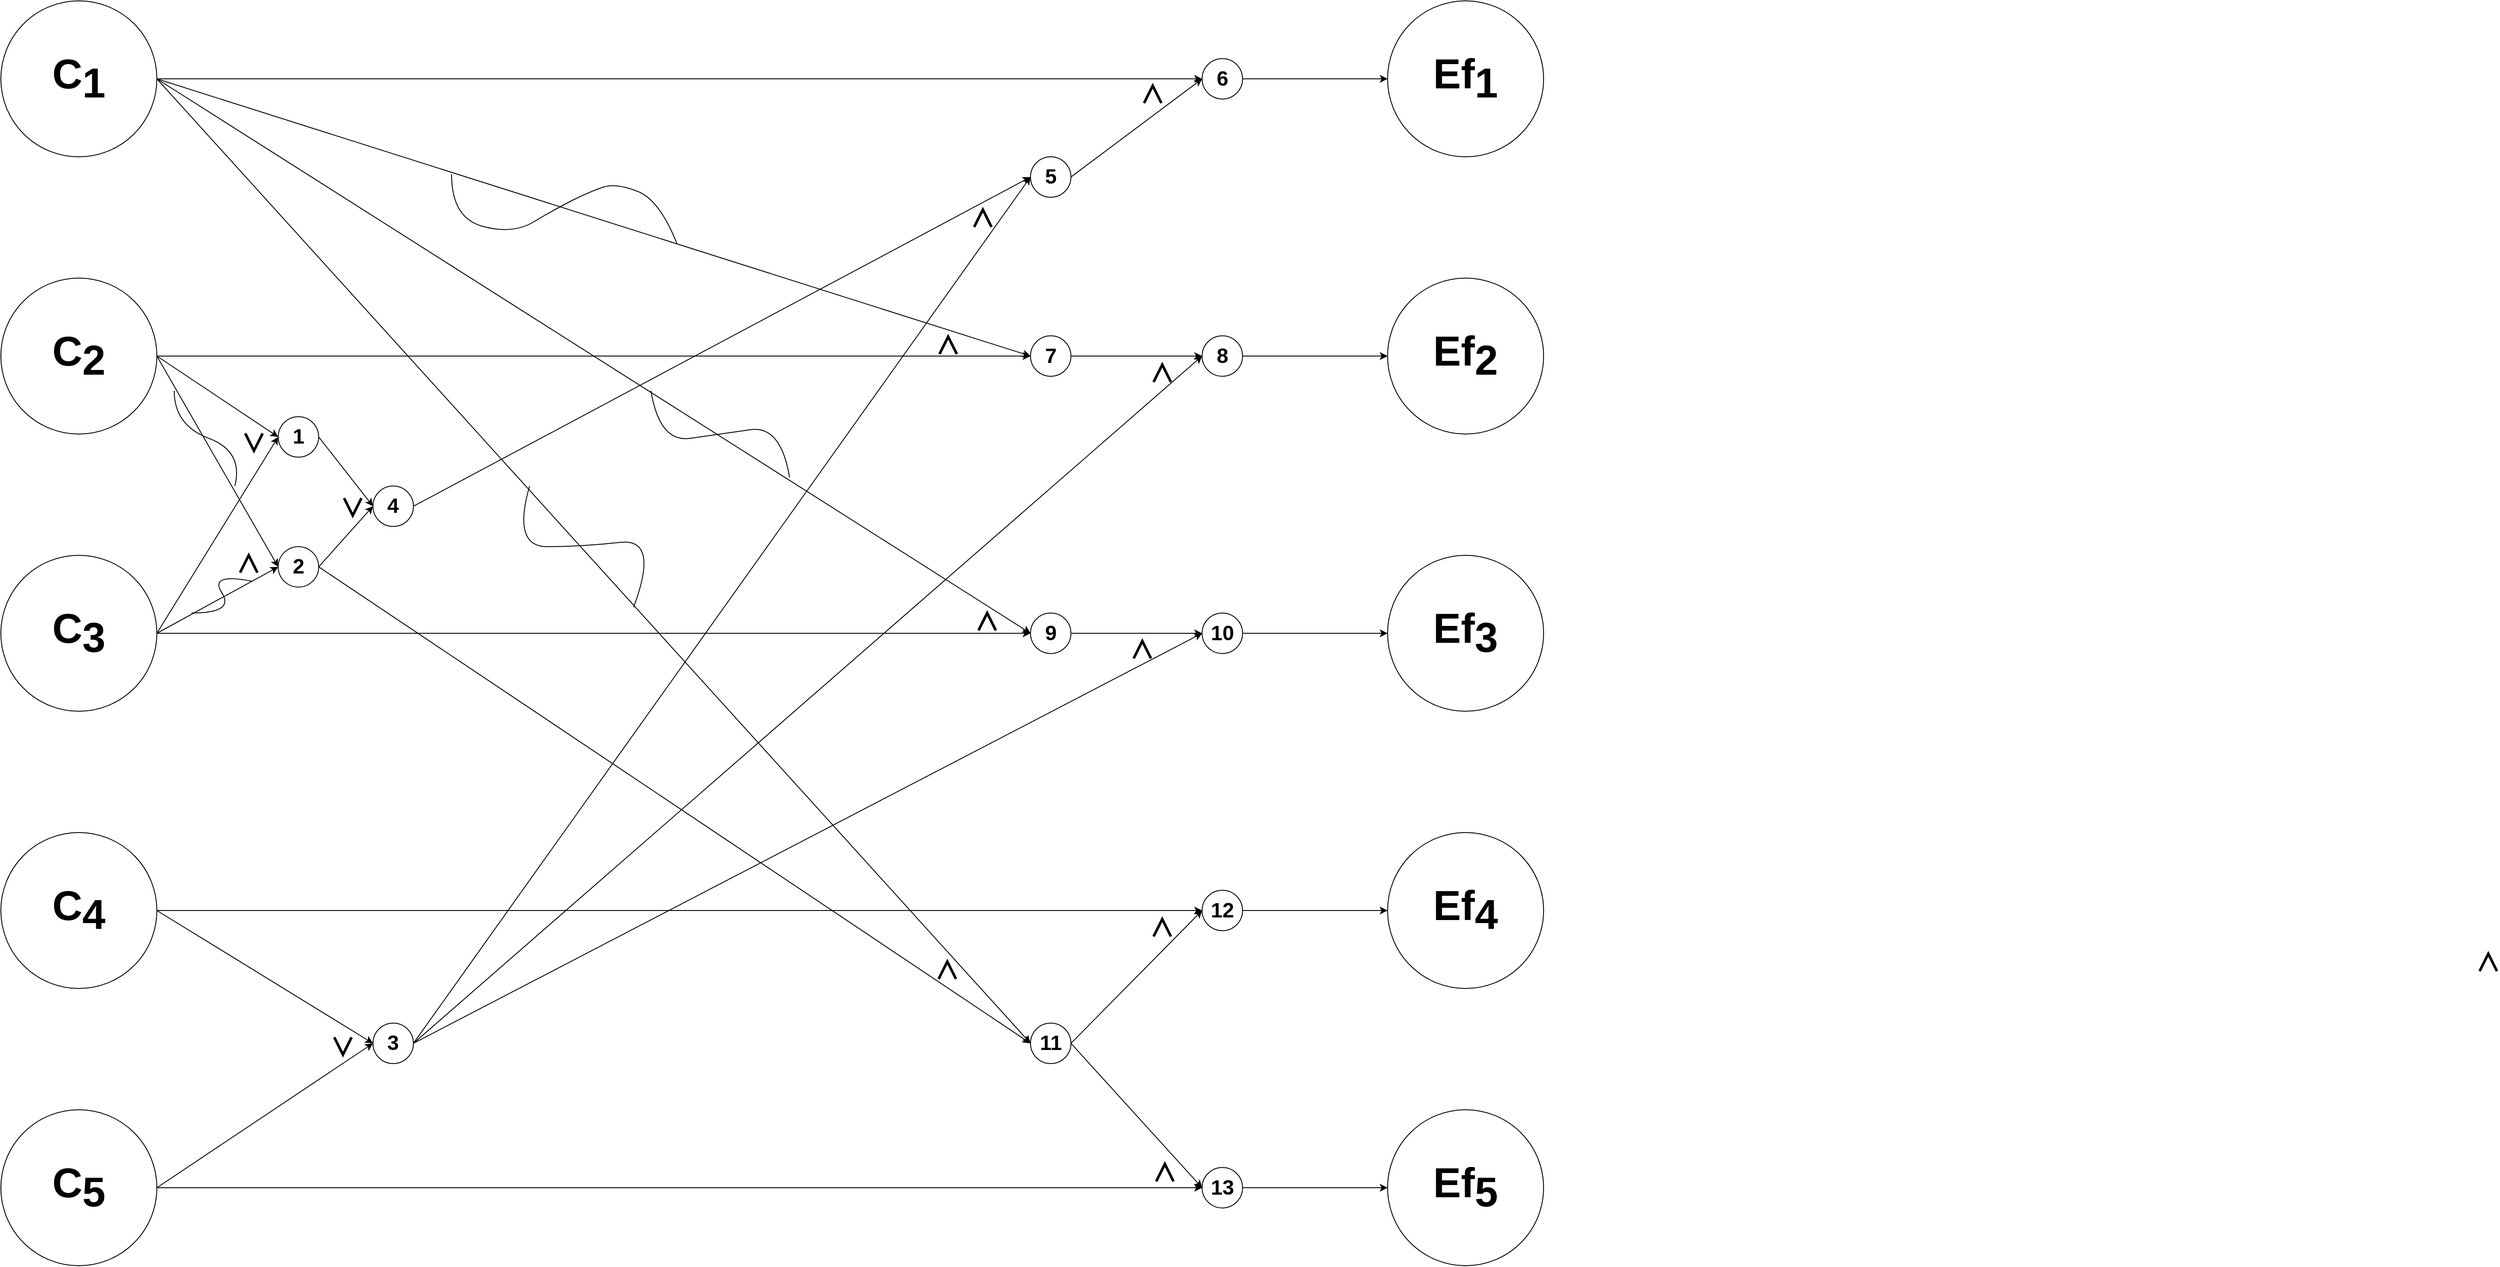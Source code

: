 <mxfile version="21.1.4" type="github">
  <diagram name="Page-1" id="jQ6avOq8bcfftY_1XTqM">
    <mxGraphModel dx="2206" dy="1175" grid="1" gridSize="10" guides="1" tooltips="1" connect="1" arrows="1" fold="1" page="1" pageScale="1" pageWidth="3300" pageHeight="4681" math="0" shadow="0">
      <root>
        <mxCell id="0" />
        <mxCell id="1" parent="0" />
        <mxCell id="w0b9A90PeGMEw6P4ulrS-1" value="&lt;b style=&quot;font-size: 48px;&quot;&gt;C&lt;sub style=&quot;font-size: 48px;&quot;&gt;1&lt;/sub&gt;&lt;/b&gt;" style="ellipse;whiteSpace=wrap;html=1;aspect=fixed;fontSize=48;" parent="1" vertex="1">
          <mxGeometry x="880" y="160" width="180.0" height="180.0" as="geometry" />
        </mxCell>
        <mxCell id="w0b9A90PeGMEw6P4ulrS-2" value="&lt;b style=&quot;font-size: 48px;&quot;&gt;C&lt;sub style=&quot;font-size: 48px;&quot;&gt;2&lt;/sub&gt;&lt;/b&gt;" style="ellipse;whiteSpace=wrap;html=1;aspect=fixed;fontSize=48;" parent="1" vertex="1">
          <mxGeometry x="880" y="480" width="180.0" height="180.0" as="geometry" />
        </mxCell>
        <mxCell id="w0b9A90PeGMEw6P4ulrS-3" value="&lt;b style=&quot;font-size: 48px;&quot;&gt;C&lt;sub style=&quot;font-size: 48px;&quot;&gt;3&lt;/sub&gt;&lt;/b&gt;" style="ellipse;whiteSpace=wrap;html=1;aspect=fixed;fontSize=48;" parent="1" vertex="1">
          <mxGeometry x="880" y="800.0" width="180.0" height="180.0" as="geometry" />
        </mxCell>
        <mxCell id="w0b9A90PeGMEw6P4ulrS-4" value="&lt;b style=&quot;font-size: 48px;&quot;&gt;C&lt;sub style=&quot;font-size: 48px;&quot;&gt;4&lt;/sub&gt;&lt;/b&gt;" style="ellipse;whiteSpace=wrap;html=1;aspect=fixed;fontSize=48;" parent="1" vertex="1">
          <mxGeometry x="880" y="1120" width="180.0" height="180.0" as="geometry" />
        </mxCell>
        <mxCell id="w0b9A90PeGMEw6P4ulrS-5" value="&lt;b style=&quot;font-size: 48px;&quot;&gt;C&lt;sub style=&quot;font-size: 48px;&quot;&gt;5&lt;/sub&gt;&lt;/b&gt;" style="ellipse;whiteSpace=wrap;html=1;aspect=fixed;fontSize=48;" parent="1" vertex="1">
          <mxGeometry x="880" y="1440" width="180.0" height="180.0" as="geometry" />
        </mxCell>
        <mxCell id="w0b9A90PeGMEw6P4ulrS-6" value="&lt;b style=&quot;font-size: 48px;&quot;&gt;Ef&lt;sub style=&quot;font-size: 48px;&quot;&gt;1&lt;/sub&gt;&lt;/b&gt;" style="ellipse;whiteSpace=wrap;html=1;aspect=fixed;fontSize=48;" parent="1" vertex="1">
          <mxGeometry x="2480.0" y="160" width="180.0" height="180.0" as="geometry" />
        </mxCell>
        <mxCell id="w0b9A90PeGMEw6P4ulrS-7" value="&lt;b style=&quot;font-size: 48px;&quot;&gt;Ef&lt;sub style=&quot;font-size: 48px;&quot;&gt;2&lt;/sub&gt;&lt;/b&gt;" style="ellipse;whiteSpace=wrap;html=1;aspect=fixed;fontSize=48;" parent="1" vertex="1">
          <mxGeometry x="2480.0" y="480" width="180.0" height="180.0" as="geometry" />
        </mxCell>
        <mxCell id="w0b9A90PeGMEw6P4ulrS-8" value="&lt;b style=&quot;font-size: 48px;&quot;&gt;Ef&lt;sub style=&quot;font-size: 48px;&quot;&gt;3&lt;/sub&gt;&lt;/b&gt;" style="ellipse;whiteSpace=wrap;html=1;aspect=fixed;fontSize=48;" parent="1" vertex="1">
          <mxGeometry x="2480.0" y="800.0" width="180.0" height="180.0" as="geometry" />
        </mxCell>
        <mxCell id="w0b9A90PeGMEw6P4ulrS-9" value="&lt;b style=&quot;font-size: 48px;&quot;&gt;Ef&lt;sub style=&quot;font-size: 48px;&quot;&gt;4&lt;/sub&gt;&lt;/b&gt;" style="ellipse;whiteSpace=wrap;html=1;aspect=fixed;fontSize=48;" parent="1" vertex="1">
          <mxGeometry x="2480.0" y="1120" width="180.0" height="180.0" as="geometry" />
        </mxCell>
        <mxCell id="w0b9A90PeGMEw6P4ulrS-10" value="&lt;b style=&quot;font-size: 48px;&quot;&gt;Ef&lt;sub style=&quot;font-size: 48px;&quot;&gt;5&lt;/sub&gt;&lt;/b&gt;" style="ellipse;whiteSpace=wrap;html=1;aspect=fixed;fontSize=48;" parent="1" vertex="1">
          <mxGeometry x="2480.0" y="1440" width="180.0" height="180.0" as="geometry" />
        </mxCell>
        <mxCell id="w0b9A90PeGMEw6P4ulrS-13" value="1" style="ellipse;whiteSpace=wrap;html=1;aspect=fixed;fontSize=24;fontStyle=1" parent="1" vertex="1">
          <mxGeometry x="1200.001" y="640.001" width="46.667" height="46.667" as="geometry" />
        </mxCell>
        <mxCell id="w0b9A90PeGMEw6P4ulrS-14" value="3" style="ellipse;whiteSpace=wrap;html=1;aspect=fixed;fontSize=24;fontStyle=1" parent="1" vertex="1">
          <mxGeometry x="1309.34" y="1340" width="46.667" height="46.667" as="geometry" />
        </mxCell>
        <mxCell id="w0b9A90PeGMEw6P4ulrS-15" value="" style="endArrow=classic;html=1;rounded=0;exitX=1;exitY=0.5;exitDx=0;exitDy=0;entryX=0;entryY=0.5;entryDx=0;entryDy=0;" parent="1" source="w0b9A90PeGMEw6P4ulrS-2" target="w0b9A90PeGMEw6P4ulrS-13" edge="1">
          <mxGeometry width="50" height="50" relative="1" as="geometry">
            <mxPoint x="2062.5" y="1187.5" as="sourcePoint" />
            <mxPoint x="2175.0" y="1075" as="targetPoint" />
          </mxGeometry>
        </mxCell>
        <mxCell id="w0b9A90PeGMEw6P4ulrS-16" value="" style="endArrow=classic;html=1;rounded=0;exitX=1;exitY=0.5;exitDx=0;exitDy=0;entryX=0;entryY=0.5;entryDx=0;entryDy=0;" parent="1" source="w0b9A90PeGMEw6P4ulrS-3" target="w0b9A90PeGMEw6P4ulrS-13" edge="1">
          <mxGeometry width="50" height="50" relative="1" as="geometry">
            <mxPoint x="1162.5" y="782.5" as="sourcePoint" />
            <mxPoint x="1365.0" y="895.0" as="targetPoint" />
          </mxGeometry>
        </mxCell>
        <mxCell id="w0b9A90PeGMEw6P4ulrS-17" value="" style="endArrow=classic;html=1;rounded=0;exitX=1;exitY=0.5;exitDx=0;exitDy=0;entryX=0;entryY=0.5;entryDx=0;entryDy=0;" parent="1" source="w0b9A90PeGMEw6P4ulrS-4" target="w0b9A90PeGMEw6P4ulrS-14" edge="1">
          <mxGeometry width="50" height="50" relative="1" as="geometry">
            <mxPoint x="1140.0" y="1300" as="sourcePoint" />
            <mxPoint x="1342.5" y="1322.5" as="targetPoint" />
          </mxGeometry>
        </mxCell>
        <mxCell id="w0b9A90PeGMEw6P4ulrS-18" value="" style="endArrow=classic;html=1;rounded=0;exitX=1;exitY=0.5;exitDx=0;exitDy=0;entryX=0;entryY=0.5;entryDx=0;entryDy=0;" parent="1" source="w0b9A90PeGMEw6P4ulrS-5" target="w0b9A90PeGMEw6P4ulrS-14" edge="1">
          <mxGeometry width="50" height="50" relative="1" as="geometry">
            <mxPoint x="1140.0" y="1570" as="sourcePoint" />
            <mxPoint x="1320.0" y="1525" as="targetPoint" />
          </mxGeometry>
        </mxCell>
        <mxCell id="w0b9A90PeGMEw6P4ulrS-32" value="2" style="ellipse;whiteSpace=wrap;html=1;aspect=fixed;fontSize=24;fontStyle=1" parent="1" vertex="1">
          <mxGeometry x="1200.001" y="789.997" width="46.667" height="46.667" as="geometry" />
        </mxCell>
        <mxCell id="w0b9A90PeGMEw6P4ulrS-33" style="rounded=0;orthogonalLoop=1;jettySize=auto;html=1;exitX=1;exitY=0.5;exitDx=0;exitDy=0;entryX=0;entryY=0.5;entryDx=0;entryDy=0;strokeWidth=1;" parent="1" source="w0b9A90PeGMEw6P4ulrS-2" target="w0b9A90PeGMEw6P4ulrS-32" edge="1">
          <mxGeometry relative="1" as="geometry" />
        </mxCell>
        <mxCell id="w0b9A90PeGMEw6P4ulrS-34" style="rounded=0;orthogonalLoop=1;jettySize=auto;html=1;exitX=1;exitY=0.5;exitDx=0;exitDy=0;entryX=0;entryY=0.5;entryDx=0;entryDy=0;strokeWidth=1;" parent="1" source="w0b9A90PeGMEw6P4ulrS-3" target="w0b9A90PeGMEw6P4ulrS-32" edge="1">
          <mxGeometry relative="1" as="geometry" />
        </mxCell>
        <mxCell id="w0b9A90PeGMEw6P4ulrS-59" value="4" style="ellipse;whiteSpace=wrap;html=1;aspect=fixed;fontSize=24;fontStyle=1" parent="1" vertex="1">
          <mxGeometry x="1309.343" y="720" width="46.667" height="46.667" as="geometry" />
        </mxCell>
        <mxCell id="w0b9A90PeGMEw6P4ulrS-60" style="rounded=0;orthogonalLoop=1;jettySize=auto;html=1;exitX=1;exitY=0.5;exitDx=0;exitDy=0;entryX=0;entryY=0.5;entryDx=0;entryDy=0;" parent="1" source="w0b9A90PeGMEw6P4ulrS-13" target="w0b9A90PeGMEw6P4ulrS-59" edge="1">
          <mxGeometry relative="1" as="geometry" />
        </mxCell>
        <mxCell id="w0b9A90PeGMEw6P4ulrS-41" style="rounded=0;orthogonalLoop=1;jettySize=auto;html=1;exitX=1;exitY=0.5;exitDx=0;exitDy=0;entryX=0;entryY=0.5;entryDx=0;entryDy=0;" parent="1" source="w0b9A90PeGMEw6P4ulrS-32" target="w0b9A90PeGMEw6P4ulrS-59" edge="1">
          <mxGeometry relative="1" as="geometry" />
        </mxCell>
        <mxCell id="w0b9A90PeGMEw6P4ulrS-62" value="5" style="ellipse;whiteSpace=wrap;html=1;aspect=fixed;fontSize=24;fontStyle=1" parent="1" vertex="1">
          <mxGeometry x="2067.999" y="339.999" width="46.667" height="46.667" as="geometry" />
        </mxCell>
        <mxCell id="w0b9A90PeGMEw6P4ulrS-64" style="rounded=0;orthogonalLoop=1;jettySize=auto;html=1;exitX=1;exitY=0.5;exitDx=0;exitDy=0;entryX=0;entryY=0.5;entryDx=0;entryDy=0;" parent="1" source="w0b9A90PeGMEw6P4ulrS-14" target="w0b9A90PeGMEw6P4ulrS-62" edge="1">
          <mxGeometry relative="1" as="geometry" />
        </mxCell>
        <mxCell id="w0b9A90PeGMEw6P4ulrS-63" style="rounded=0;orthogonalLoop=1;jettySize=auto;html=1;exitX=1;exitY=0.5;exitDx=0;exitDy=0;entryX=0;entryY=0.5;entryDx=0;entryDy=0;" parent="1" source="w0b9A90PeGMEw6P4ulrS-59" target="w0b9A90PeGMEw6P4ulrS-62" edge="1">
          <mxGeometry relative="1" as="geometry" />
        </mxCell>
        <mxCell id="w0b9A90PeGMEw6P4ulrS-69" style="rounded=0;orthogonalLoop=1;jettySize=auto;html=1;exitX=1;exitY=0.5;exitDx=0;exitDy=0;entryX=0;entryY=0.5;entryDx=0;entryDy=0;" parent="1" source="w0b9A90PeGMEw6P4ulrS-66" target="w0b9A90PeGMEw6P4ulrS-6" edge="1">
          <mxGeometry relative="1" as="geometry" />
        </mxCell>
        <mxCell id="w0b9A90PeGMEw6P4ulrS-66" value="6" style="ellipse;whiteSpace=wrap;html=1;aspect=fixed;fontSize=24;fontStyle=1" parent="1" vertex="1">
          <mxGeometry x="2266.0" y="226.657" width="46.667" height="46.667" as="geometry" />
        </mxCell>
        <mxCell id="w0b9A90PeGMEw6P4ulrS-67" style="rounded=0;orthogonalLoop=1;jettySize=auto;html=1;exitX=1;exitY=0.5;exitDx=0;exitDy=0;entryX=0;entryY=0.5;entryDx=0;entryDy=0;" parent="1" source="w0b9A90PeGMEw6P4ulrS-1" target="w0b9A90PeGMEw6P4ulrS-66" edge="1">
          <mxGeometry relative="1" as="geometry" />
        </mxCell>
        <mxCell id="w0b9A90PeGMEw6P4ulrS-87" value="7" style="ellipse;whiteSpace=wrap;html=1;aspect=fixed;fontSize=24;fontStyle=1" parent="1" vertex="1">
          <mxGeometry x="2068.004" y="546.671" width="46.667" height="46.667" as="geometry" />
        </mxCell>
        <mxCell id="w0b9A90PeGMEw6P4ulrS-110" style="rounded=0;orthogonalLoop=1;jettySize=auto;html=1;exitX=1;exitY=0.5;exitDx=0;exitDy=0;entryX=0;entryY=0.5;entryDx=0;entryDy=0;" parent="1" source="w0b9A90PeGMEw6P4ulrS-2" target="w0b9A90PeGMEw6P4ulrS-87" edge="1">
          <mxGeometry relative="1" as="geometry" />
        </mxCell>
        <mxCell id="w0b9A90PeGMEw6P4ulrS-68" style="rounded=0;orthogonalLoop=1;jettySize=auto;html=1;exitX=1;exitY=0.5;exitDx=0;exitDy=0;entryX=0;entryY=0.5;entryDx=0;entryDy=0;" parent="1" source="w0b9A90PeGMEw6P4ulrS-62" target="w0b9A90PeGMEw6P4ulrS-66" edge="1">
          <mxGeometry relative="1" as="geometry" />
        </mxCell>
        <mxCell id="w0b9A90PeGMEw6P4ulrS-88" style="rounded=0;orthogonalLoop=1;jettySize=auto;html=1;exitX=1;exitY=0.5;exitDx=0;exitDy=0;entryX=0;entryY=0.5;entryDx=0;entryDy=0;strokeWidth=1;" parent="1" source="w0b9A90PeGMEw6P4ulrS-1" target="w0b9A90PeGMEw6P4ulrS-87" edge="1">
          <mxGeometry relative="1" as="geometry" />
        </mxCell>
        <mxCell id="w0b9A90PeGMEw6P4ulrS-106" style="rounded=0;orthogonalLoop=1;jettySize=auto;html=1;exitX=1;exitY=0.5;exitDx=0;exitDy=0;entryX=0;entryY=0.5;entryDx=0;entryDy=0;" parent="1" source="w0b9A90PeGMEw6P4ulrS-102" target="w0b9A90PeGMEw6P4ulrS-7" edge="1">
          <mxGeometry relative="1" as="geometry" />
        </mxCell>
        <mxCell id="w0b9A90PeGMEw6P4ulrS-102" value="8" style="ellipse;whiteSpace=wrap;html=1;aspect=fixed;fontSize=24;fontStyle=1" parent="1" vertex="1">
          <mxGeometry x="2266.0" y="546.667" width="46.667" height="46.667" as="geometry" />
        </mxCell>
        <mxCell id="w0b9A90PeGMEw6P4ulrS-116" style="rounded=0;orthogonalLoop=1;jettySize=auto;html=1;exitX=1;exitY=0.5;exitDx=0;exitDy=0;entryX=0;entryY=0.5;entryDx=0;entryDy=0;" parent="1" source="w0b9A90PeGMEw6P4ulrS-14" target="w0b9A90PeGMEw6P4ulrS-102" edge="1">
          <mxGeometry relative="1" as="geometry" />
        </mxCell>
        <mxCell id="w0b9A90PeGMEw6P4ulrS-107" style="rounded=0;orthogonalLoop=1;jettySize=auto;html=1;exitX=1;exitY=0.5;exitDx=0;exitDy=0;entryX=0;entryY=0.5;entryDx=0;entryDy=0;" parent="1" source="w0b9A90PeGMEw6P4ulrS-103" target="w0b9A90PeGMEw6P4ulrS-8" edge="1">
          <mxGeometry relative="1" as="geometry" />
        </mxCell>
        <mxCell id="w0b9A90PeGMEw6P4ulrS-103" value="10" style="ellipse;whiteSpace=wrap;html=1;aspect=fixed;fontSize=24;fontStyle=1" parent="1" vertex="1">
          <mxGeometry x="2266.0" y="866.671" width="46.667" height="46.667" as="geometry" />
        </mxCell>
        <mxCell id="w0b9A90PeGMEw6P4ulrS-108" style="rounded=0;orthogonalLoop=1;jettySize=auto;html=1;exitX=1;exitY=0.5;exitDx=0;exitDy=0;entryX=0;entryY=0.5;entryDx=0;entryDy=0;" parent="1" source="w0b9A90PeGMEw6P4ulrS-104" target="w0b9A90PeGMEw6P4ulrS-9" edge="1">
          <mxGeometry relative="1" as="geometry" />
        </mxCell>
        <mxCell id="w0b9A90PeGMEw6P4ulrS-104" value="12" style="ellipse;whiteSpace=wrap;html=1;aspect=fixed;fontSize=24;fontStyle=1" parent="1" vertex="1">
          <mxGeometry x="2266.0" y="1186.655" width="46.667" height="46.667" as="geometry" />
        </mxCell>
        <mxCell id="w0b9A90PeGMEw6P4ulrS-109" style="rounded=0;orthogonalLoop=1;jettySize=auto;html=1;exitX=1;exitY=0.5;exitDx=0;exitDy=0;entryX=0;entryY=0.5;entryDx=0;entryDy=0;" parent="1" source="w0b9A90PeGMEw6P4ulrS-105" target="w0b9A90PeGMEw6P4ulrS-10" edge="1">
          <mxGeometry relative="1" as="geometry" />
        </mxCell>
        <mxCell id="w0b9A90PeGMEw6P4ulrS-105" value="13" style="ellipse;whiteSpace=wrap;html=1;aspect=fixed;fontSize=24;fontStyle=1" parent="1" vertex="1">
          <mxGeometry x="2266.0" y="1506.659" width="46.667" height="46.667" as="geometry" />
        </mxCell>
        <mxCell id="w0b9A90PeGMEw6P4ulrS-115" style="rounded=0;orthogonalLoop=1;jettySize=auto;html=1;exitX=1;exitY=0.5;exitDx=0;exitDy=0;entryX=0;entryY=0.5;entryDx=0;entryDy=0;" parent="1" source="w0b9A90PeGMEw6P4ulrS-111" target="w0b9A90PeGMEw6P4ulrS-103" edge="1">
          <mxGeometry relative="1" as="geometry" />
        </mxCell>
        <mxCell id="w0b9A90PeGMEw6P4ulrS-111" value="9" style="ellipse;whiteSpace=wrap;html=1;aspect=fixed;fontSize=24;fontStyle=1" parent="1" vertex="1">
          <mxGeometry x="2068.004" y="866.662" width="46.667" height="46.667" as="geometry" />
        </mxCell>
        <mxCell id="w0b9A90PeGMEw6P4ulrS-124" style="rounded=0;orthogonalLoop=1;jettySize=auto;html=1;exitX=1;exitY=0.5;exitDx=0;exitDy=0;entryX=0;entryY=0.5;entryDx=0;entryDy=0;" parent="1" source="w0b9A90PeGMEw6P4ulrS-121" target="w0b9A90PeGMEw6P4ulrS-104" edge="1">
          <mxGeometry relative="1" as="geometry" />
        </mxCell>
        <mxCell id="w0b9A90PeGMEw6P4ulrS-125" style="rounded=0;orthogonalLoop=1;jettySize=auto;html=1;exitX=1;exitY=0.5;exitDx=0;exitDy=0;entryX=0;entryY=0.5;entryDx=0;entryDy=0;" parent="1" source="w0b9A90PeGMEw6P4ulrS-121" target="w0b9A90PeGMEw6P4ulrS-105" edge="1">
          <mxGeometry relative="1" as="geometry" />
        </mxCell>
        <mxCell id="w0b9A90PeGMEw6P4ulrS-121" value="11" style="ellipse;whiteSpace=wrap;html=1;aspect=fixed;fontSize=24;fontStyle=1" parent="1" vertex="1">
          <mxGeometry x="2068.001" y="1340.004" width="46.667" height="46.667" as="geometry" />
        </mxCell>
        <mxCell id="w0b9A90PeGMEw6P4ulrS-114" style="rounded=0;orthogonalLoop=1;jettySize=auto;html=1;exitX=1;exitY=0.5;exitDx=0;exitDy=0;entryX=0;entryY=0.5;entryDx=0;entryDy=0;" parent="1" source="w0b9A90PeGMEw6P4ulrS-87" target="w0b9A90PeGMEw6P4ulrS-102" edge="1">
          <mxGeometry relative="1" as="geometry" />
        </mxCell>
        <mxCell id="w0b9A90PeGMEw6P4ulrS-117" style="rounded=0;orthogonalLoop=1;jettySize=auto;html=1;exitX=1;exitY=0.5;exitDx=0;exitDy=0;entryX=0;entryY=0.5;entryDx=0;entryDy=0;" parent="1" source="w0b9A90PeGMEw6P4ulrS-14" target="w0b9A90PeGMEw6P4ulrS-103" edge="1">
          <mxGeometry relative="1" as="geometry" />
        </mxCell>
        <mxCell id="w0b9A90PeGMEw6P4ulrS-118" style="rounded=0;orthogonalLoop=1;jettySize=auto;html=1;exitX=1;exitY=0.5;exitDx=0;exitDy=0;entryX=0;entryY=0.5;entryDx=0;entryDy=0;" parent="1" source="w0b9A90PeGMEw6P4ulrS-4" target="w0b9A90PeGMEw6P4ulrS-104" edge="1">
          <mxGeometry relative="1" as="geometry" />
        </mxCell>
        <mxCell id="w0b9A90PeGMEw6P4ulrS-119" style="rounded=0;orthogonalLoop=1;jettySize=auto;html=1;exitX=1;exitY=0.5;exitDx=0;exitDy=0;entryX=0;entryY=0.5;entryDx=0;entryDy=0;" parent="1" source="w0b9A90PeGMEw6P4ulrS-5" target="w0b9A90PeGMEw6P4ulrS-105" edge="1">
          <mxGeometry relative="1" as="geometry" />
        </mxCell>
        <mxCell id="w0b9A90PeGMEw6P4ulrS-113" style="rounded=0;orthogonalLoop=1;jettySize=auto;html=1;exitX=1;exitY=0.5;exitDx=0;exitDy=0;entryX=0;entryY=0.5;entryDx=0;entryDy=0;strokeWidth=1;" parent="1" source="w0b9A90PeGMEw6P4ulrS-1" target="w0b9A90PeGMEw6P4ulrS-111" edge="1">
          <mxGeometry relative="1" as="geometry" />
        </mxCell>
        <mxCell id="w0b9A90PeGMEw6P4ulrS-112" style="rounded=0;orthogonalLoop=1;jettySize=auto;html=1;exitX=1;exitY=0.5;exitDx=0;exitDy=0;entryX=0;entryY=0.5;entryDx=0;entryDy=0;" parent="1" source="w0b9A90PeGMEw6P4ulrS-3" target="w0b9A90PeGMEw6P4ulrS-111" edge="1">
          <mxGeometry relative="1" as="geometry" />
        </mxCell>
        <mxCell id="w0b9A90PeGMEw6P4ulrS-123" style="rounded=0;orthogonalLoop=1;jettySize=auto;html=1;exitX=1;exitY=0.5;exitDx=0;exitDy=0;entryX=0;entryY=0.5;entryDx=0;entryDy=0;strokeWidth=1;" parent="1" source="w0b9A90PeGMEw6P4ulrS-1" target="w0b9A90PeGMEw6P4ulrS-121" edge="1">
          <mxGeometry relative="1" as="geometry" />
        </mxCell>
        <mxCell id="w0b9A90PeGMEw6P4ulrS-122" style="rounded=0;orthogonalLoop=1;jettySize=auto;html=1;exitX=1;exitY=0.5;exitDx=0;exitDy=0;entryX=0;entryY=0.5;entryDx=0;entryDy=0;" parent="1" source="w0b9A90PeGMEw6P4ulrS-32" target="w0b9A90PeGMEw6P4ulrS-121" edge="1">
          <mxGeometry relative="1" as="geometry" />
        </mxCell>
        <mxCell id="w0b9A90PeGMEw6P4ulrS-135" value="" style="curved=1;endArrow=none;html=1;rounded=0;endFill=0;strokeWidth=1;" parent="1" edge="1">
          <mxGeometry width="50" height="50" relative="1" as="geometry">
            <mxPoint x="1100" y="866.66" as="sourcePoint" />
            <mxPoint x="1170" y="830" as="targetPoint" />
            <Array as="points">
              <mxPoint x="1150" y="866.66" />
              <mxPoint x="1120" y="820" />
            </Array>
          </mxGeometry>
        </mxCell>
        <mxCell id="nujQvPeu4FTgSUgVMb-c-1" value="" style="endArrow=none;html=1;rounded=0;jumpSize=6;strokeWidth=3;" edge="1" parent="1">
          <mxGeometry width="50" height="50" relative="1" as="geometry">
            <mxPoint x="1162" y="659.33" as="sourcePoint" />
            <mxPoint x="1182" y="659.33" as="targetPoint" />
            <Array as="points">
              <mxPoint x="1172" y="679.33" />
            </Array>
          </mxGeometry>
        </mxCell>
        <mxCell id="nujQvPeu4FTgSUgVMb-c-2" value="" style="endArrow=none;html=1;rounded=0;jumpSize=6;strokeWidth=3;" edge="1" parent="1">
          <mxGeometry width="50" height="50" relative="1" as="geometry">
            <mxPoint x="1156" y="820" as="sourcePoint" />
            <mxPoint x="1176" y="820" as="targetPoint" />
            <Array as="points">
              <mxPoint x="1166" y="800" />
            </Array>
          </mxGeometry>
        </mxCell>
        <mxCell id="nujQvPeu4FTgSUgVMb-c-4" value="" style="curved=1;endArrow=none;html=1;rounded=0;endFill=0;strokeWidth=1;" edge="1" parent="1">
          <mxGeometry width="50" height="50" relative="1" as="geometry">
            <mxPoint x="1150" y="720" as="sourcePoint" />
            <mxPoint x="1080" y="610" as="targetPoint" />
            <Array as="points">
              <mxPoint x="1160" y="680" />
              <mxPoint x="1080" y="650" />
            </Array>
          </mxGeometry>
        </mxCell>
        <mxCell id="nujQvPeu4FTgSUgVMb-c-7" value="" style="endArrow=none;html=1;rounded=0;jumpSize=6;strokeWidth=3;" edge="1" parent="1">
          <mxGeometry width="50" height="50" relative="1" as="geometry">
            <mxPoint x="1264.67" y="1356.34" as="sourcePoint" />
            <mxPoint x="1284.67" y="1356.34" as="targetPoint" />
            <Array as="points">
              <mxPoint x="1274.67" y="1376.34" />
            </Array>
          </mxGeometry>
        </mxCell>
        <mxCell id="nujQvPeu4FTgSUgVMb-c-10" value="" style="endArrow=none;html=1;rounded=0;jumpSize=6;strokeWidth=3;" edge="1" parent="1">
          <mxGeometry width="50" height="50" relative="1" as="geometry">
            <mxPoint x="1276" y="734" as="sourcePoint" />
            <mxPoint x="1296" y="734" as="targetPoint" />
            <Array as="points">
              <mxPoint x="1286" y="754" />
            </Array>
          </mxGeometry>
        </mxCell>
        <mxCell id="nujQvPeu4FTgSUgVMb-c-11" value="" style="endArrow=none;html=1;rounded=0;jumpSize=6;strokeWidth=3;" edge="1" parent="1">
          <mxGeometry width="50" height="50" relative="1" as="geometry">
            <mxPoint x="2199" y="278" as="sourcePoint" />
            <mxPoint x="2219" y="278" as="targetPoint" />
            <Array as="points">
              <mxPoint x="2209" y="258" />
            </Array>
          </mxGeometry>
        </mxCell>
        <mxCell id="nujQvPeu4FTgSUgVMb-c-12" value="" style="endArrow=none;html=1;rounded=0;jumpSize=6;strokeWidth=3;" edge="1" parent="1">
          <mxGeometry width="50" height="50" relative="1" as="geometry">
            <mxPoint x="2003" y="421" as="sourcePoint" />
            <mxPoint x="2023" y="421" as="targetPoint" />
            <Array as="points">
              <mxPoint x="2013" y="401" />
            </Array>
          </mxGeometry>
        </mxCell>
        <mxCell id="nujQvPeu4FTgSUgVMb-c-13" value="" style="endArrow=none;html=1;rounded=0;jumpSize=6;strokeWidth=3;" edge="1" parent="1">
          <mxGeometry width="50" height="50" relative="1" as="geometry">
            <mxPoint x="1963" y="567.67" as="sourcePoint" />
            <mxPoint x="1983" y="567.67" as="targetPoint" />
            <Array as="points">
              <mxPoint x="1973" y="547.67" />
            </Array>
          </mxGeometry>
        </mxCell>
        <mxCell id="nujQvPeu4FTgSUgVMb-c-14" value="" style="endArrow=none;html=1;rounded=0;jumpSize=6;strokeWidth=3;" edge="1" parent="1">
          <mxGeometry width="50" height="50" relative="1" as="geometry">
            <mxPoint x="3740" y="1280" as="sourcePoint" />
            <mxPoint x="3760" y="1280" as="targetPoint" />
            <Array as="points">
              <mxPoint x="3750" y="1260" />
            </Array>
          </mxGeometry>
        </mxCell>
        <mxCell id="nujQvPeu4FTgSUgVMb-c-15" value="" style="endArrow=none;html=1;rounded=0;jumpSize=6;strokeWidth=3;" edge="1" parent="1">
          <mxGeometry width="50" height="50" relative="1" as="geometry">
            <mxPoint x="2210" y="600" as="sourcePoint" />
            <mxPoint x="2230" y="600" as="targetPoint" />
            <Array as="points">
              <mxPoint x="2220" y="580" />
            </Array>
          </mxGeometry>
        </mxCell>
        <mxCell id="nujQvPeu4FTgSUgVMb-c-16" value="" style="curved=1;endArrow=none;html=1;rounded=0;endFill=0;strokeWidth=1;" edge="1" parent="1">
          <mxGeometry width="50" height="50" relative="1" as="geometry">
            <mxPoint x="1660" y="440" as="sourcePoint" />
            <mxPoint x="1400" y="360" as="targetPoint" />
            <Array as="points">
              <mxPoint x="1640" y="390" />
              <mxPoint x="1590" y="370" />
              <mxPoint x="1560" y="380" />
              <mxPoint x="1520" y="400" />
              <mxPoint x="1470" y="430" />
              <mxPoint x="1400" y="410" />
            </Array>
          </mxGeometry>
        </mxCell>
        <mxCell id="nujQvPeu4FTgSUgVMb-c-18" value="" style="curved=1;endArrow=none;html=1;rounded=0;endFill=0;strokeWidth=1;" edge="1" parent="1">
          <mxGeometry width="50" height="50" relative="1" as="geometry">
            <mxPoint x="1790" y="710" as="sourcePoint" />
            <mxPoint x="1630" y="610" as="targetPoint" />
            <Array as="points">
              <mxPoint x="1780" y="650" />
              <mxPoint x="1710" y="660" />
              <mxPoint x="1640" y="670" />
            </Array>
          </mxGeometry>
        </mxCell>
        <mxCell id="nujQvPeu4FTgSUgVMb-c-19" value="" style="curved=1;endArrow=none;html=1;rounded=0;endFill=0;strokeWidth=1;" edge="1" parent="1">
          <mxGeometry width="50" height="50" relative="1" as="geometry">
            <mxPoint x="1610" y="860" as="sourcePoint" />
            <mxPoint x="1490" y="720" as="targetPoint" />
            <Array as="points">
              <mxPoint x="1640" y="780" />
              <mxPoint x="1550" y="790" />
              <mxPoint x="1470" y="790" />
            </Array>
          </mxGeometry>
        </mxCell>
        <mxCell id="nujQvPeu4FTgSUgVMb-c-21" value="" style="endArrow=none;html=1;rounded=0;jumpSize=6;strokeWidth=3;" edge="1" parent="1">
          <mxGeometry width="50" height="50" relative="1" as="geometry">
            <mxPoint x="2008" y="886.66" as="sourcePoint" />
            <mxPoint x="2028" y="886.66" as="targetPoint" />
            <Array as="points">
              <mxPoint x="2018" y="866.66" />
            </Array>
          </mxGeometry>
        </mxCell>
        <mxCell id="nujQvPeu4FTgSUgVMb-c-22" value="" style="endArrow=none;html=1;rounded=0;jumpSize=6;strokeWidth=3;" edge="1" parent="1">
          <mxGeometry width="50" height="50" relative="1" as="geometry">
            <mxPoint x="2187" y="918.99" as="sourcePoint" />
            <mxPoint x="2207" y="918.99" as="targetPoint" />
            <Array as="points">
              <mxPoint x="2197" y="898.99" />
            </Array>
          </mxGeometry>
        </mxCell>
        <mxCell id="nujQvPeu4FTgSUgVMb-c-24" value="" style="endArrow=none;html=1;rounded=0;jumpSize=6;strokeWidth=3;" edge="1" parent="1">
          <mxGeometry width="50" height="50" relative="1" as="geometry">
            <mxPoint x="1962" y="1289" as="sourcePoint" />
            <mxPoint x="1982" y="1289" as="targetPoint" />
            <Array as="points">
              <mxPoint x="1972" y="1269" />
            </Array>
          </mxGeometry>
        </mxCell>
        <mxCell id="nujQvPeu4FTgSUgVMb-c-25" value="" style="endArrow=none;html=1;rounded=0;jumpSize=6;strokeWidth=3;" edge="1" parent="1">
          <mxGeometry width="50" height="50" relative="1" as="geometry">
            <mxPoint x="2210" y="1240" as="sourcePoint" />
            <mxPoint x="2230" y="1240" as="targetPoint" />
            <Array as="points">
              <mxPoint x="2220" y="1220" />
            </Array>
          </mxGeometry>
        </mxCell>
        <mxCell id="nujQvPeu4FTgSUgVMb-c-26" value="" style="endArrow=none;html=1;rounded=0;jumpSize=6;strokeWidth=3;" edge="1" parent="1">
          <mxGeometry width="50" height="50" relative="1" as="geometry">
            <mxPoint x="2213" y="1522.66" as="sourcePoint" />
            <mxPoint x="2233" y="1522.66" as="targetPoint" />
            <Array as="points">
              <mxPoint x="2223" y="1502.66" />
            </Array>
          </mxGeometry>
        </mxCell>
      </root>
    </mxGraphModel>
  </diagram>
</mxfile>
